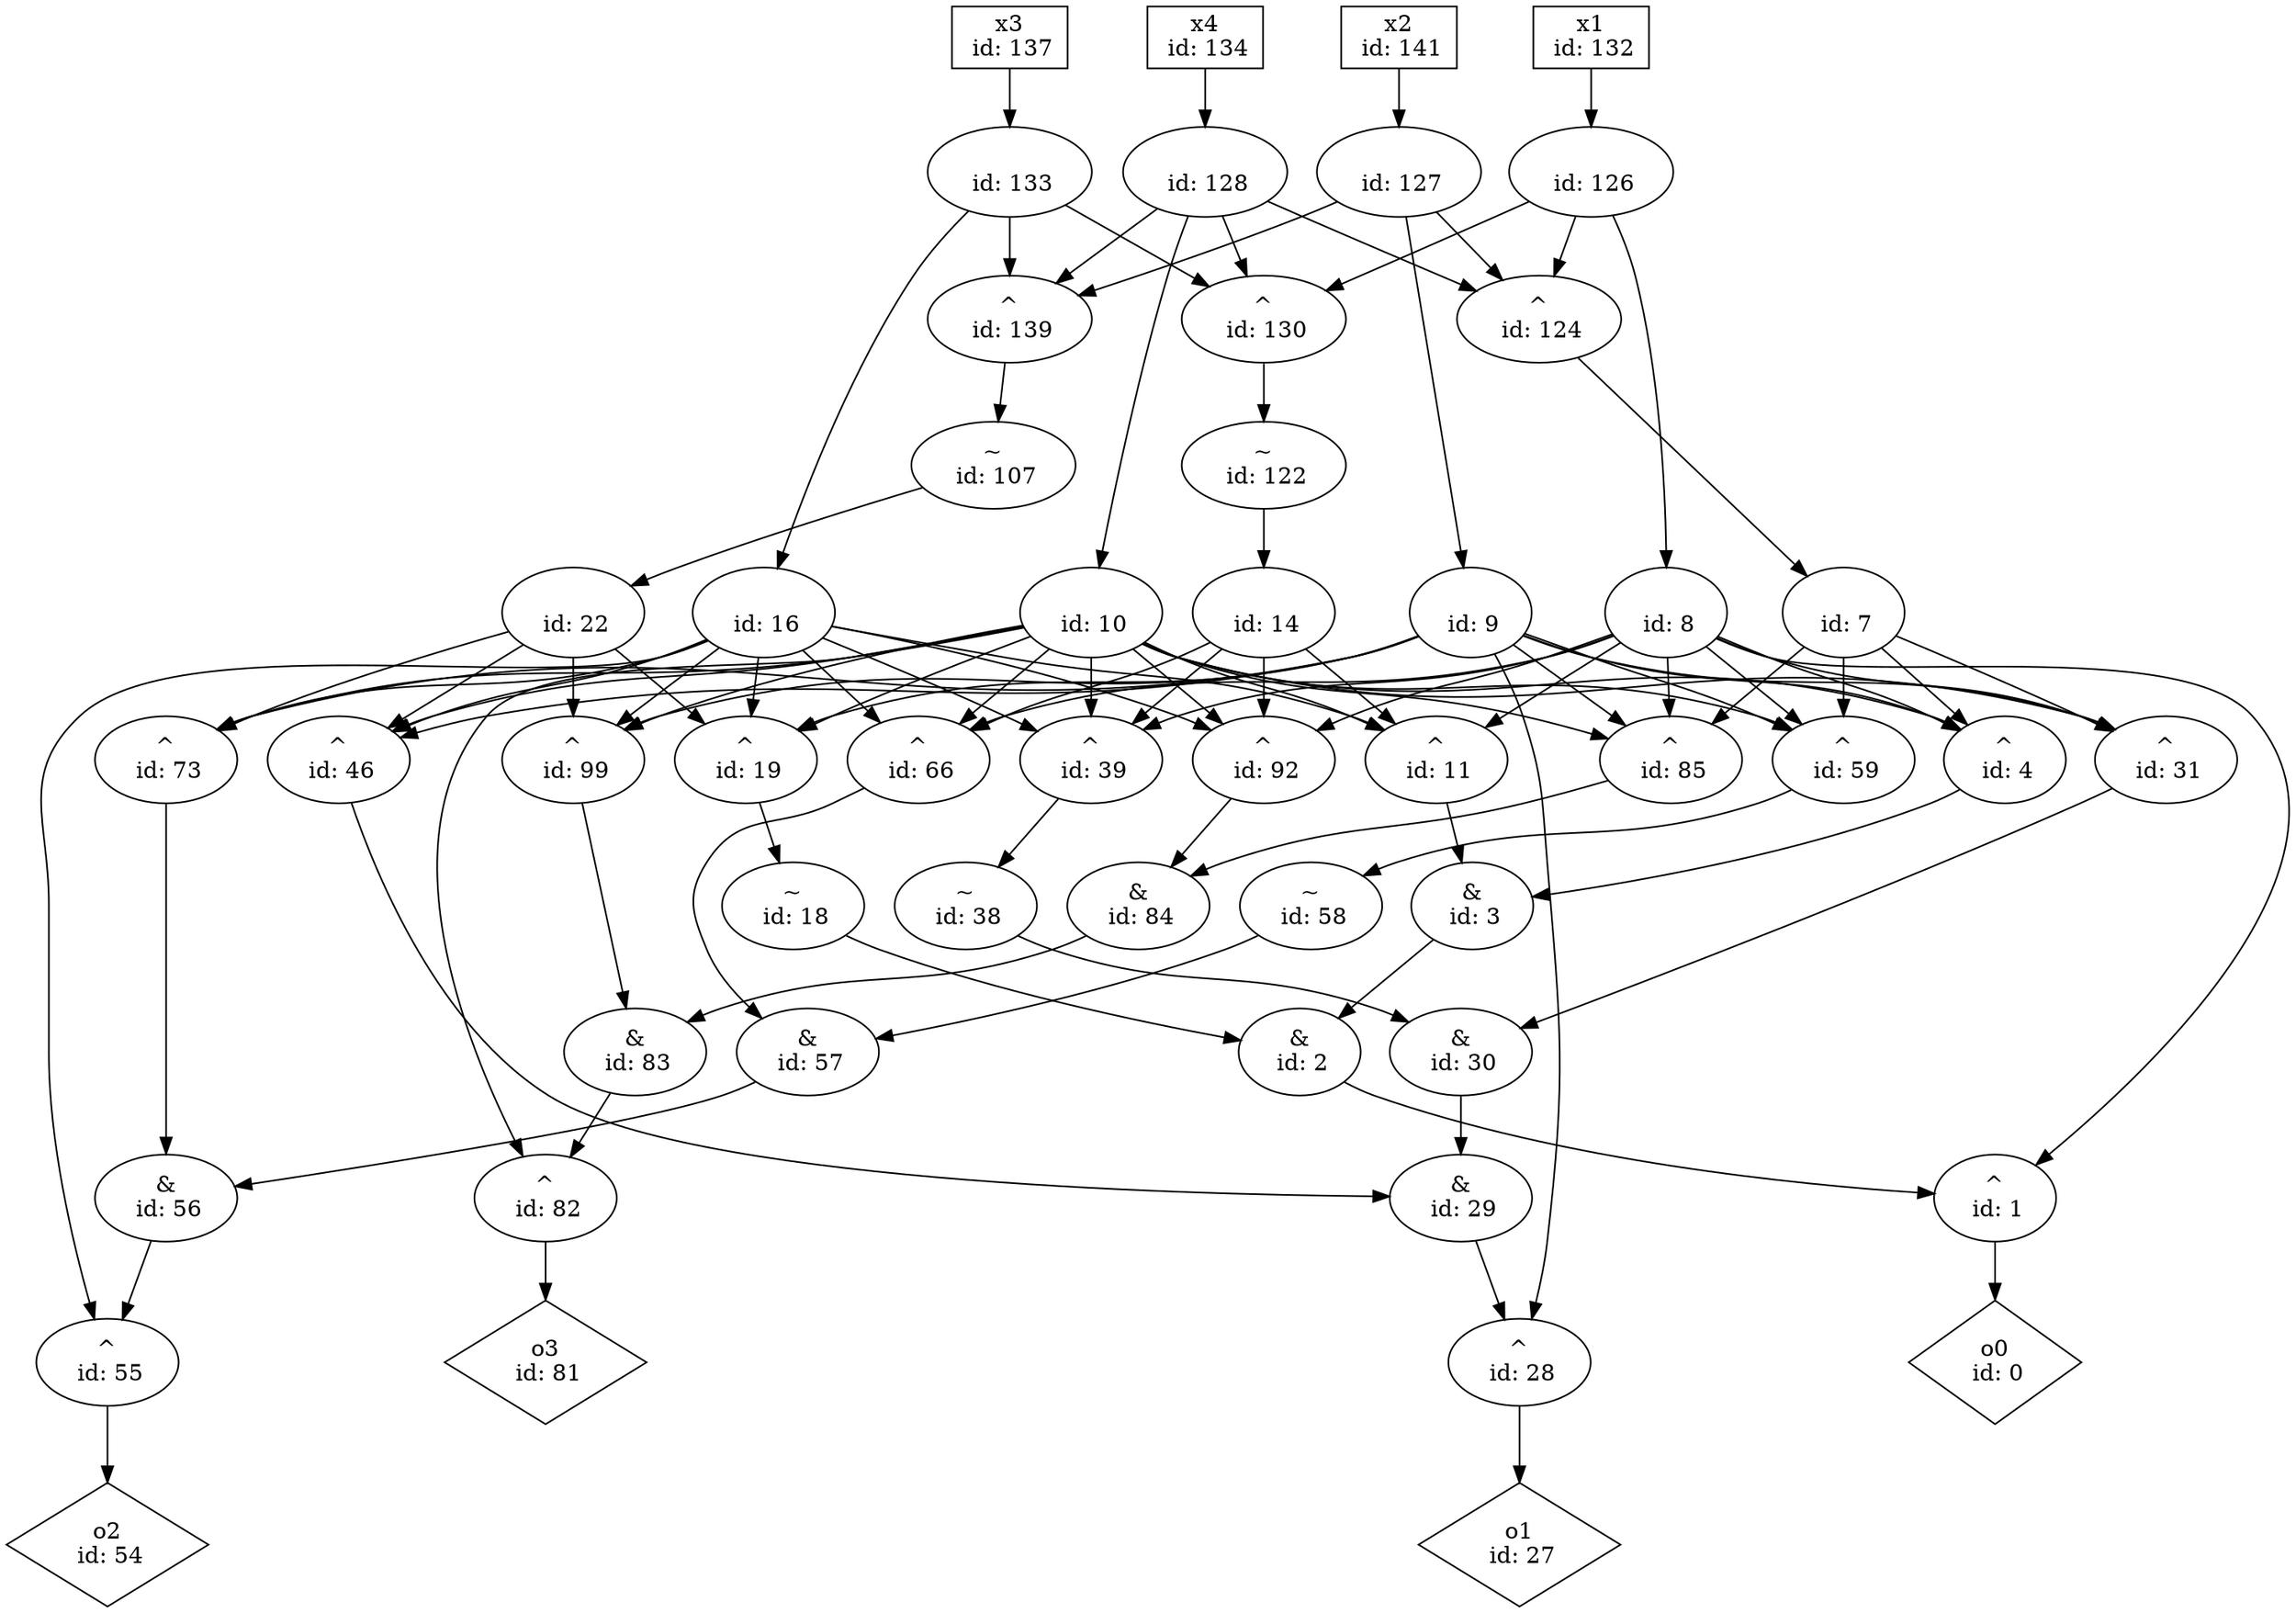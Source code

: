 digraph G {
n0 [label="o0\n id: 0",shape="diamond"];
n1 [label="^\n id: 1"];
n2 [label="&\n id: 2"];
n3 [label="&\n id: 3"];
n4 [label="^\n id: 4"];
n7 [label="\n id: 7"];
n8 [label="\n id: 8"];
n9 [label="\n id: 9"];
n10 [label="\n id: 10"];
n11 [label="^\n id: 11"];
n14 [label="\n id: 14"];
n16 [label="\n id: 16"];
n18 [label="~\n id: 18"];
n19 [label="^\n id: 19"];
n22 [label="\n id: 22"];
n27 [label="o1\n id: 27",shape="diamond"];
n28 [label="^\n id: 28"];
n29 [label="&\n id: 29"];
n30 [label="&\n id: 30"];
n31 [label="^\n id: 31"];
n38 [label="~\n id: 38"];
n39 [label="^\n id: 39"];
n46 [label="^\n id: 46"];
n54 [label="o2\n id: 54",shape="diamond"];
n55 [label="^\n id: 55"];
n56 [label="&\n id: 56"];
n57 [label="&\n id: 57"];
n58 [label="~\n id: 58"];
n59 [label="^\n id: 59"];
n66 [label="^\n id: 66"];
n73 [label="^\n id: 73"];
n81 [label="o3\n id: 81",shape="diamond"];
n82 [label="^\n id: 82"];
n83 [label="&\n id: 83"];
n84 [label="&\n id: 84"];
n85 [label="^\n id: 85"];
n92 [label="^\n id: 92"];
n99 [label="^\n id: 99"];
n107 [label="~\n id: 107"];
n122 [label="~\n id: 122"];
n124 [label="^\n id: 124"];
n126 [label="\n id: 126"];
n127 [label="\n id: 127"];
n128 [label="\n id: 128"];
n130 [label="^\n id: 130"];
n133 [label="\n id: 133"];
n139 [label="^\n id: 139"];
n132 [label="x1\n id: 132",shape="box"];
n141 [label="x2\n id: 141",shape="box"];
n134 [label="x4\n id: 134",shape="box"];
n137 [label="x3\n id: 137",shape="box"];
n1 -> n0
n2 -> n1
n3 -> n2
n4 -> n3
n7 -> n4
n7 -> n59
n7 -> n31
n7 -> n85
n8 -> n11
n8 -> n31
n8 -> n85
n8 -> n39
n8 -> n92
n8 -> n4
n8 -> n59
n8 -> n1
n8 -> n66
n9 -> n31
n9 -> n73
n9 -> n85
n9 -> n19
n9 -> n4
n9 -> n28
n9 -> n46
n9 -> n59
n9 -> n99
n10 -> n4
n10 -> n19
n10 -> n39
n10 -> n59
n10 -> n73
n10 -> n92
n10 -> n11
n10 -> n31
n10 -> n46
n10 -> n66
n10 -> n85
n10 -> n99
n10 -> n82
n11 -> n3
n14 -> n66
n14 -> n39
n14 -> n92
n14 -> n11
n16 -> n11
n16 -> n46
n16 -> n66
n16 -> n99
n16 -> n19
n16 -> n39
n16 -> n55
n16 -> n73
n16 -> n92
n18 -> n2
n19 -> n18
n22 -> n46
n22 -> n19
n22 -> n99
n22 -> n73
n28 -> n27
n29 -> n28
n30 -> n29
n31 -> n30
n38 -> n30
n39 -> n38
n46 -> n29
n55 -> n54
n56 -> n55
n57 -> n56
n58 -> n57
n59 -> n58
n66 -> n57
n73 -> n56
n82 -> n81
n83 -> n82
n84 -> n83
n85 -> n84
n92 -> n84
n99 -> n83
n107 -> n22
n122 -> n14
n124 -> n7
n126 -> n130
n126 -> n124
n126 -> n8
n127 -> n139
n127 -> n124
n127 -> n9
n128 -> n124
n128 -> n139
n128 -> n130
n128 -> n10
n130 -> n122
n133 -> n130
n133 -> n139
n133 -> n16
n139 -> n107
n132 -> n126
n141 -> n127
n134 -> n128
n137 -> n133
}